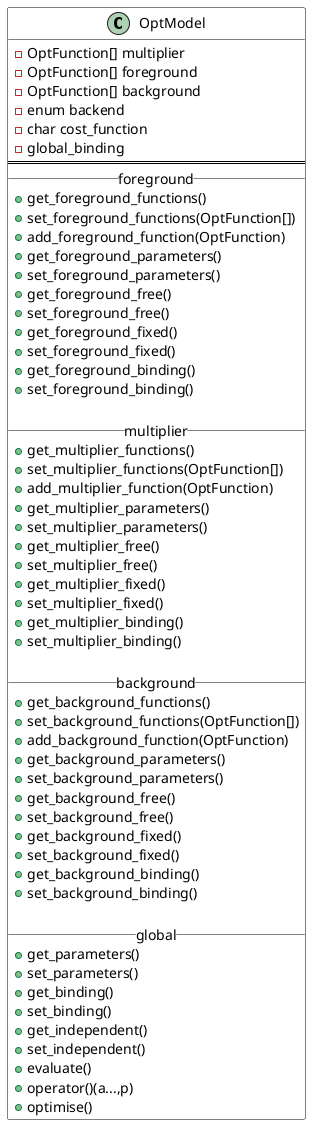 @startuml

skinparam class {
BackgroundColor White
ArrowColor Black
BorderColor Black
}

class OptModel{
- OptFunction[] multiplier
- OptFunction[] foreground
- OptFunction[] background
- enum backend
- char cost_function
- global_binding
==
__ foreground __
+ get_foreground_functions()
+ set_foreground_functions(OptFunction[])
+ add_foreground_function(OptFunction)
+ get_foreground_parameters()
+ set_foreground_parameters()
+ get_foreground_free()
+ set_foreground_free()
+ get_foreground_fixed()
+ set_foreground_fixed()
+ get_foreground_binding()
+ set_foreground_binding()

__ multiplier __
+ get_multiplier_functions()
+ set_multiplier_functions(OptFunction[])
+ add_multiplier_function(OptFunction)
+ get_multiplier_parameters()
+ set_multiplier_parameters()
+ get_multiplier_free()
+ set_multiplier_free()
+ get_multiplier_fixed()
+ set_multiplier_fixed()
+ get_multiplier_binding()
+ set_multiplier_binding()

__ background __
+ get_background_functions()
+ set_background_functions(OptFunction[])
+ add_background_function(OptFunction)
+ get_background_parameters()
+ set_background_parameters()
+ get_background_free()
+ set_background_free()
+ get_background_fixed()
+ set_background_fixed()
+ get_background_binding()
+ set_background_binding()

__ global __
+ get_parameters()
+ set_parameters()
+ get_binding()
+ set_binding()
+ get_independent()
+ set_independent()
+ evaluate()
+ operator()(a...,p)
+ optimise()
}
@enduml